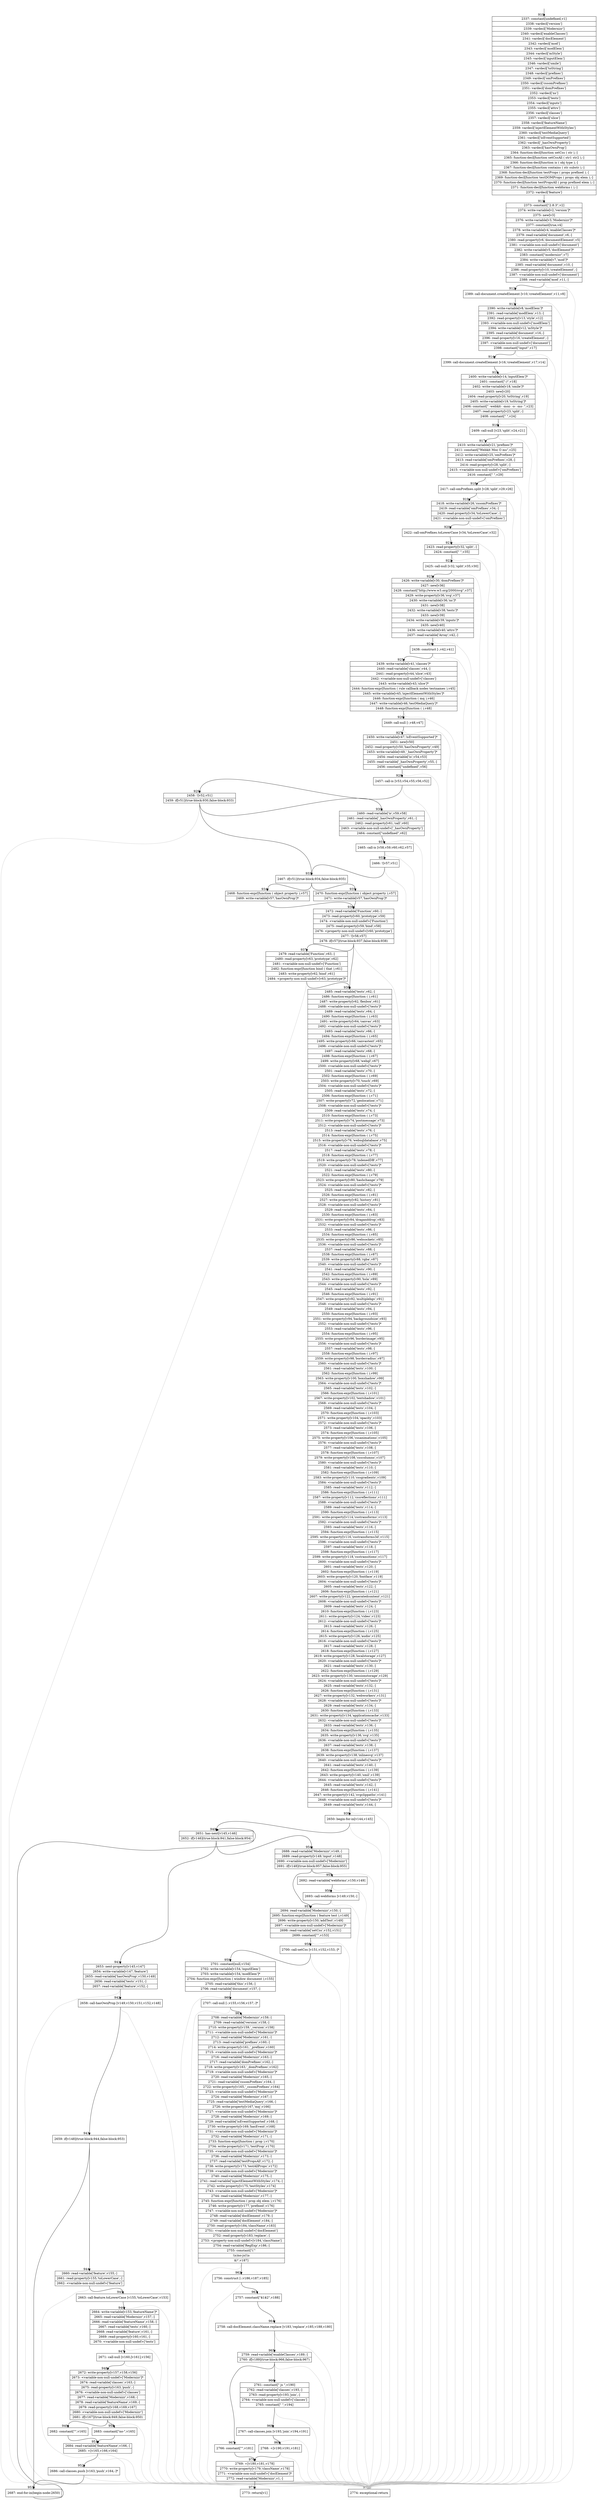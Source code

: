 digraph {
rankdir="TD"
BB_entry1[shape=none,label=""];
BB_entry1 -> BB910 [tailport=s, headport=n, headlabel="    910"]
BB910 [shape=record label="{2337: constant[undefined,v1]|2338: vardecl['version']|2339: vardecl['Modernizr']|2340: vardecl['enableClasses']|2341: vardecl['docElement']|2342: vardecl['mod']|2343: vardecl['modElem']|2344: vardecl['mStyle']|2345: vardecl['inputElem']|2346: vardecl['smile']|2347: vardecl['toString']|2348: vardecl['prefixes']|2349: vardecl['omPrefixes']|2350: vardecl['cssomPrefixes']|2351: vardecl['domPrefixes']|2352: vardecl['ns']|2353: vardecl['tests']|2354: vardecl['inputs']|2355: vardecl['attrs']|2356: vardecl['classes']|2357: vardecl['slice']|2358: vardecl['featureName']|2359: vardecl['injectElementWithStyles']|2360: vardecl['testMediaQuery']|2361: vardecl['isEventSupported']|2362: vardecl['_hasOwnProperty']|2363: vardecl['hasOwnProp']|2364: function-decl[function setCss ( str ),-]|2365: function-decl[function setCssAll ( str1 str2 ),-]|2366: function-decl[function is ( obj type ),-]|2367: function-decl[function contains ( str substr ),-]|2368: function-decl[function testProps ( props prefixed ),-]|2369: function-decl[function testDOMProps ( props obj elem ),-]|2370: function-decl[function testPropsAll ( prop prefixed elem ),-]|2371: function-decl[function webforms ( ),-]|2372: vardecl['feature']}" ] 
BB910 -> BB911 [tailport=s, headport=n, headlabel="      911"]
BB911 [shape=record label="{2373: constant[\"2.8.3\",v2]|2374: write-variable[v2,'version']*|2375: new[v3]|2376: write-variable[v3,'Modernizr']*|2377: constant[true,v4]|2378: write-variable[v4,'enableClasses']*|2379: read-variable['document',v6,-]|2380: read-property[v6,'documentElement',v5]|2381: \<variable-non-null-undef\>['document']|2382: write-variable[v5,'docElement']*|2383: constant[\"modernizr\",v7]|2384: write-variable[v7,'mod']*|2385: read-variable['document',v10,-]|2386: read-property[v10,'createElement',-]|2387: \<variable-non-null-undef\>['document']|2388: read-variable['mod',v11,-]}" ] 
BB911 -> BB912 [tailport=s, headport=n, headlabel="      912"]
BB911 -> BB972 [tailport=s, headport=n, color=gray, headlabel="      972"]
BB912 [shape=record label="{2389: call-document.createElement [v10,'createElement',v11,v8]}" ] 
BB912 -> BB913 [tailport=s, headport=n, headlabel="      913"]
BB912 -> BB972 [tailport=s, headport=n, color=gray]
BB913 [shape=record label="{2390: write-variable[v8,'modElem']*|2391: read-variable['modElem',v13,-]|2392: read-property[v13,'style',v12]|2393: \<variable-non-null-undef\>['modElem']|2394: write-variable[v12,'mStyle']*|2395: read-variable['document',v16,-]|2396: read-property[v16,'createElement',-]|2397: \<variable-non-null-undef\>['document']|2398: constant[\"input\",v17]}" ] 
BB913 -> BB914 [tailport=s, headport=n, headlabel="      914"]
BB913 -> BB972 [tailport=s, headport=n, color=gray]
BB914 [shape=record label="{2399: call-document.createElement [v16,'createElement',v17,v14]}" ] 
BB914 -> BB915 [tailport=s, headport=n, headlabel="      915"]
BB914 -> BB972 [tailport=s, headport=n, color=gray]
BB915 [shape=record label="{2400: write-variable[v14,'inputElem']*|2401: constant[\":)\",v18]|2402: write-variable[v18,'smile']*|2403: new[v20]|2404: read-property[v20,'toString',v19]|2405: write-variable[v19,'toString']*|2406: constant[\" -webkit- -moz- -o- -ms- \",v23]|2407: read-property[v23,'split',-]|2408: constant[\" \",v24]}" ] 
BB915 -> BB916 [tailport=s, headport=n, headlabel="      916"]
BB915 -> BB972 [tailport=s, headport=n, color=gray]
BB916 [shape=record label="{2409: call-null [v23,'split',v24,v21]}" ] 
BB916 -> BB917 [tailport=s, headport=n, headlabel="      917"]
BB916 -> BB972 [tailport=s, headport=n, color=gray]
BB917 [shape=record label="{2410: write-variable[v21,'prefixes']*|2411: constant[\"Webkit Moz O ms\",v25]|2412: write-variable[v25,'omPrefixes']*|2413: read-variable['omPrefixes',v28,-]|2414: read-property[v28,'split',-]|2415: \<variable-non-null-undef\>['omPrefixes']|2416: constant[\" \",v29]}" ] 
BB917 -> BB918 [tailport=s, headport=n, headlabel="      918"]
BB917 -> BB972 [tailport=s, headport=n, color=gray]
BB918 [shape=record label="{2417: call-omPrefixes.split [v28,'split',v29,v26]}" ] 
BB918 -> BB919 [tailport=s, headport=n, headlabel="      919"]
BB918 -> BB972 [tailport=s, headport=n, color=gray]
BB919 [shape=record label="{2418: write-variable[v26,'cssomPrefixes']*|2419: read-variable['omPrefixes',v34,-]|2420: read-property[v34,'toLowerCase',-]|2421: \<variable-non-null-undef\>['omPrefixes']}" ] 
BB919 -> BB920 [tailport=s, headport=n, headlabel="      920"]
BB919 -> BB972 [tailport=s, headport=n, color=gray]
BB920 [shape=record label="{2422: call-omPrefixes.toLowerCase [v34,'toLowerCase',v32]}" ] 
BB920 -> BB921 [tailport=s, headport=n, headlabel="      921"]
BB920 -> BB972 [tailport=s, headport=n, color=gray]
BB921 [shape=record label="{2423: read-property[v32,'split',-]|2424: constant[\" \",v35]}" ] 
BB921 -> BB922 [tailport=s, headport=n, headlabel="      922"]
BB921 -> BB972 [tailport=s, headport=n, color=gray]
BB922 [shape=record label="{2425: call-null [v32,'split',v35,v30]}" ] 
BB922 -> BB923 [tailport=s, headport=n, headlabel="      923"]
BB922 -> BB972 [tailport=s, headport=n, color=gray]
BB923 [shape=record label="{2426: write-variable[v30,'domPrefixes']*|2427: new[v36]|2428: constant[\"http://www.w3.org/2000/svg\",v37]|2429: write-property[v36,'svg',v37]|2430: write-variable[v36,'ns']*|2431: new[v38]|2432: write-variable[v38,'tests']*|2433: new[v39]|2434: write-variable[v39,'inputs']*|2435: new[v40]|2436: write-variable[v40,'attrs']*|2437: read-variable['Array',v42,-]}" ] 
BB923 -> BB924 [tailport=s, headport=n, headlabel="      924"]
BB923 -> BB972 [tailport=s, headport=n, color=gray]
BB924 [shape=record label="{2438: construct [-,v42,v41]}" ] 
BB924 -> BB925 [tailport=s, headport=n, headlabel="      925"]
BB924 -> BB972 [tailport=s, headport=n, color=gray]
BB925 [shape=record label="{2439: write-variable[v41,'classes']*|2440: read-variable['classes',v44,-]|2441: read-property[v44,'slice',v43]|2442: \<variable-non-null-undef\>['classes']|2443: write-variable[v43,'slice']*|2444: function-expr[function ( rule callback nodes testnames ),v45]|2445: write-variable[v45,'injectElementWithStyles']*|2446: function-expr[function ( mq ),v46]|2447: write-variable[v46,'testMediaQuery']*|2448: function-expr[function ( ),v48]}" ] 
BB925 -> BB926 [tailport=s, headport=n, headlabel="      926"]
BB925 -> BB972 [tailport=s, headport=n, color=gray]
BB926 [shape=record label="{2449: call-null [-,v48,v47]}" ] 
BB926 -> BB927 [tailport=s, headport=n, headlabel="      927"]
BB926 -> BB972 [tailport=s, headport=n, color=gray]
BB927 [shape=record label="{2450: write-variable[v47,'isEventSupported']*|2451: new[v50]|2452: read-property[v50,'hasOwnProperty',v49]|2453: write-variable[v49,'_hasOwnProperty']*|2454: read-variable['is',v54,v53]|2455: read-variable['_hasOwnProperty',v55,-]|2456: constant[\"undefined\",v56]}" ] 
BB927 -> BB928 [tailport=s, headport=n, headlabel="      928"]
BB927 -> BB972 [tailport=s, headport=n, color=gray]
BB928 [shape=record label="{2457: call-is [v53,v54,v55,v56,v52]}" ] 
BB928 -> BB929 [tailport=s, headport=n, headlabel="      929"]
BB928 -> BB972 [tailport=s, headport=n, color=gray]
BB929 [shape=record label="{2458: ![v52,v51]|2459: if[v51](true-block:930,false-block:933)}" ] 
BB929 -> BB933 [tailport=s, headport=n, headlabel="      933"]
BB929 -> BB930 [tailport=s, headport=n, headlabel="      930"]
BB929 -> BB972 [tailport=s, headport=n, color=gray]
BB930 [shape=record label="{2460: read-variable['is',v59,v58]|2461: read-variable['_hasOwnProperty',v61,-]|2462: read-property[v61,'call',v60]|2463: \<variable-non-null-undef\>['_hasOwnProperty']|2464: constant[\"undefined\",v62]}" ] 
BB930 -> BB931 [tailport=s, headport=n, headlabel="      931"]
BB930 -> BB972 [tailport=s, headport=n, color=gray]
BB931 [shape=record label="{2465: call-is [v58,v59,v60,v62,v57]}" ] 
BB931 -> BB932 [tailport=s, headport=n, headlabel="      932"]
BB931 -> BB972 [tailport=s, headport=n, color=gray]
BB932 [shape=record label="{2466: ![v57,v51]}" ] 
BB932 -> BB933 [tailport=s, headport=n]
BB932 -> BB972 [tailport=s, headport=n, color=gray]
BB933 [shape=record label="{2467: if[v51](true-block:934,false-block:935)}" ] 
BB933 -> BB934 [tailport=s, headport=n, headlabel="      934"]
BB933 -> BB935 [tailport=s, headport=n, headlabel="      935"]
BB934 [shape=record label="{2468: function-expr[function ( object property ),v57]|2469: write-variable[v57,'hasOwnProp']*}" ] 
BB934 -> BB936 [tailport=s, headport=n, headlabel="      936"]
BB935 [shape=record label="{2470: function-expr[function ( object property ),v57]|2471: write-variable[v57,'hasOwnProp']*}" ] 
BB935 -> BB936 [tailport=s, headport=n]
BB936 [shape=record label="{2472: read-variable['Function',v60,-]|2473: read-property[v60,'prototype',v59]|2474: \<variable-non-null-undef\>['Function']|2475: read-property[v59,'bind',v58]|2476: \<property-non-null-undef\>[v60,'prototype']|2477: ![v58,v57]|2478: if[v57](true-block:937,false-block:938)}" ] 
BB936 -> BB937 [tailport=s, headport=n, headlabel="      937"]
BB936 -> BB938 [tailport=s, headport=n, headlabel="      938"]
BB936 -> BB972 [tailport=s, headport=n, color=gray]
BB937 [shape=record label="{2479: read-variable['Function',v63,-]|2480: read-property[v63,'prototype',v62]|2481: \<variable-non-null-undef\>['Function']|2482: function-expr[function bind ( that ),v61]|2483: write-property[v62,'bind',v61]|2484: \<property-non-null-undef\>[v63,'prototype']*}" ] 
BB937 -> BB938 [tailport=s, headport=n]
BB937 -> BB972 [tailport=s, headport=n, color=gray]
BB938 [shape=record label="{2485: read-variable['tests',v62,-]|2486: function-expr[function ( ),v61]|2487: write-property[v62,'flexbox',v61]|2488: \<variable-non-null-undef\>['tests']*|2489: read-variable['tests',v64,-]|2490: function-expr[function ( ),v63]|2491: write-property[v64,'canvas',v63]|2492: \<variable-non-null-undef\>['tests']*|2493: read-variable['tests',v66,-]|2494: function-expr[function ( ),v65]|2495: write-property[v66,'canvastext',v65]|2496: \<variable-non-null-undef\>['tests']*|2497: read-variable['tests',v68,-]|2498: function-expr[function ( ),v67]|2499: write-property[v68,'webgl',v67]|2500: \<variable-non-null-undef\>['tests']*|2501: read-variable['tests',v70,-]|2502: function-expr[function ( ),v69]|2503: write-property[v70,'touch',v69]|2504: \<variable-non-null-undef\>['tests']*|2505: read-variable['tests',v72,-]|2506: function-expr[function ( ),v71]|2507: write-property[v72,'geolocation',v71]|2508: \<variable-non-null-undef\>['tests']*|2509: read-variable['tests',v74,-]|2510: function-expr[function ( ),v73]|2511: write-property[v74,'postmessage',v73]|2512: \<variable-non-null-undef\>['tests']*|2513: read-variable['tests',v76,-]|2514: function-expr[function ( ),v75]|2515: write-property[v76,'websqldatabase',v75]|2516: \<variable-non-null-undef\>['tests']*|2517: read-variable['tests',v78,-]|2518: function-expr[function ( ),v77]|2519: write-property[v78,'indexedDB',v77]|2520: \<variable-non-null-undef\>['tests']*|2521: read-variable['tests',v80,-]|2522: function-expr[function ( ),v79]|2523: write-property[v80,'hashchange',v79]|2524: \<variable-non-null-undef\>['tests']*|2525: read-variable['tests',v82,-]|2526: function-expr[function ( ),v81]|2527: write-property[v82,'history',v81]|2528: \<variable-non-null-undef\>['tests']*|2529: read-variable['tests',v84,-]|2530: function-expr[function ( ),v83]|2531: write-property[v84,'draganddrop',v83]|2532: \<variable-non-null-undef\>['tests']*|2533: read-variable['tests',v86,-]|2534: function-expr[function ( ),v85]|2535: write-property[v86,'websockets',v85]|2536: \<variable-non-null-undef\>['tests']*|2537: read-variable['tests',v88,-]|2538: function-expr[function ( ),v87]|2539: write-property[v88,'rgba',v87]|2540: \<variable-non-null-undef\>['tests']*|2541: read-variable['tests',v90,-]|2542: function-expr[function ( ),v89]|2543: write-property[v90,'hsla',v89]|2544: \<variable-non-null-undef\>['tests']*|2545: read-variable['tests',v92,-]|2546: function-expr[function ( ),v91]|2547: write-property[v92,'multiplebgs',v91]|2548: \<variable-non-null-undef\>['tests']*|2549: read-variable['tests',v94,-]|2550: function-expr[function ( ),v93]|2551: write-property[v94,'backgroundsize',v93]|2552: \<variable-non-null-undef\>['tests']*|2553: read-variable['tests',v96,-]|2554: function-expr[function ( ),v95]|2555: write-property[v96,'borderimage',v95]|2556: \<variable-non-null-undef\>['tests']*|2557: read-variable['tests',v98,-]|2558: function-expr[function ( ),v97]|2559: write-property[v98,'borderradius',v97]|2560: \<variable-non-null-undef\>['tests']*|2561: read-variable['tests',v100,-]|2562: function-expr[function ( ),v99]|2563: write-property[v100,'boxshadow',v99]|2564: \<variable-non-null-undef\>['tests']*|2565: read-variable['tests',v102,-]|2566: function-expr[function ( ),v101]|2567: write-property[v102,'textshadow',v101]|2568: \<variable-non-null-undef\>['tests']*|2569: read-variable['tests',v104,-]|2570: function-expr[function ( ),v103]|2571: write-property[v104,'opacity',v103]|2572: \<variable-non-null-undef\>['tests']*|2573: read-variable['tests',v106,-]|2574: function-expr[function ( ),v105]|2575: write-property[v106,'cssanimations',v105]|2576: \<variable-non-null-undef\>['tests']*|2577: read-variable['tests',v108,-]|2578: function-expr[function ( ),v107]|2579: write-property[v108,'csscolumns',v107]|2580: \<variable-non-null-undef\>['tests']*|2581: read-variable['tests',v110,-]|2582: function-expr[function ( ),v109]|2583: write-property[v110,'cssgradients',v109]|2584: \<variable-non-null-undef\>['tests']*|2585: read-variable['tests',v112,-]|2586: function-expr[function ( ),v111]|2587: write-property[v112,'cssreflections',v111]|2588: \<variable-non-null-undef\>['tests']*|2589: read-variable['tests',v114,-]|2590: function-expr[function ( ),v113]|2591: write-property[v114,'csstransforms',v113]|2592: \<variable-non-null-undef\>['tests']*|2593: read-variable['tests',v116,-]|2594: function-expr[function ( ),v115]|2595: write-property[v116,'csstransforms3d',v115]|2596: \<variable-non-null-undef\>['tests']*|2597: read-variable['tests',v118,-]|2598: function-expr[function ( ),v117]|2599: write-property[v118,'csstransitions',v117]|2600: \<variable-non-null-undef\>['tests']*|2601: read-variable['tests',v120,-]|2602: function-expr[function ( ),v119]|2603: write-property[v120,'fontface',v119]|2604: \<variable-non-null-undef\>['tests']*|2605: read-variable['tests',v122,-]|2606: function-expr[function ( ),v121]|2607: write-property[v122,'generatedcontent',v121]|2608: \<variable-non-null-undef\>['tests']*|2609: read-variable['tests',v124,-]|2610: function-expr[function ( ),v123]|2611: write-property[v124,'video',v123]|2612: \<variable-non-null-undef\>['tests']*|2613: read-variable['tests',v126,-]|2614: function-expr[function ( ),v125]|2615: write-property[v126,'audio',v125]|2616: \<variable-non-null-undef\>['tests']*|2617: read-variable['tests',v128,-]|2618: function-expr[function ( ),v127]|2619: write-property[v128,'localstorage',v127]|2620: \<variable-non-null-undef\>['tests']*|2621: read-variable['tests',v130,-]|2622: function-expr[function ( ),v129]|2623: write-property[v130,'sessionstorage',v129]|2624: \<variable-non-null-undef\>['tests']*|2625: read-variable['tests',v132,-]|2626: function-expr[function ( ),v131]|2627: write-property[v132,'webworkers',v131]|2628: \<variable-non-null-undef\>['tests']*|2629: read-variable['tests',v134,-]|2630: function-expr[function ( ),v133]|2631: write-property[v134,'applicationcache',v133]|2632: \<variable-non-null-undef\>['tests']*|2633: read-variable['tests',v136,-]|2634: function-expr[function ( ),v135]|2635: write-property[v136,'svg',v135]|2636: \<variable-non-null-undef\>['tests']*|2637: read-variable['tests',v138,-]|2638: function-expr[function ( ),v137]|2639: write-property[v138,'inlinesvg',v137]|2640: \<variable-non-null-undef\>['tests']*|2641: read-variable['tests',v140,-]|2642: function-expr[function ( ),v139]|2643: write-property[v140,'smil',v139]|2644: \<variable-non-null-undef\>['tests']*|2645: read-variable['tests',v142,-]|2646: function-expr[function ( ),v141]|2647: write-property[v142,'svgclippaths',v141]|2648: \<variable-non-null-undef\>['tests']*|2649: read-variable['tests',v144,-]}" ] 
BB938 -> BB939 [tailport=s, headport=n, headlabel="      939"]
BB938 -> BB972 [tailport=s, headport=n, color=gray]
BB939 [shape=record label="{2650: begin-for-in[v144,v145]}" ] 
BB939 -> BB940 [tailport=s, headport=n, headlabel="      940"]
BB939 -> BB972 [tailport=s, headport=n, color=gray]
BB940 [shape=record label="{2651: has-next[v145,v146]|2652: if[v146](true-block:941,false-block:954)}" ] 
BB940 -> BB941 [tailport=s, headport=n, headlabel="      941"]
BB940 -> BB954 [tailport=s, headport=n, headlabel="      954"]
BB941 [shape=record label="{2653: next-property[v145,v147]|2654: write-variable[v147,'feature']|2655: read-variable['hasOwnProp',v150,v149]|2656: read-variable['tests',v151,-]|2657: read-variable['feature',v152,-]}" ] 
BB941 -> BB942 [tailport=s, headport=n, headlabel="      942"]
BB941 -> BB972 [tailport=s, headport=n, color=gray]
BB942 [shape=record label="{2658: call-hasOwnProp [v149,v150,v151,v152,v148]}" ] 
BB942 -> BB943 [tailport=s, headport=n, headlabel="      943"]
BB942 -> BB972 [tailport=s, headport=n, color=gray]
BB943 [shape=record label="{2659: if[v148](true-block:944,false-block:953)}" ] 
BB943 -> BB944 [tailport=s, headport=n, headlabel="      944"]
BB943 -> BB953 [tailport=s, headport=n, headlabel="      953"]
BB944 [shape=record label="{2660: read-variable['feature',v155,-]|2661: read-property[v155,'toLowerCase',-]|2662: \<variable-non-null-undef\>['feature']}" ] 
BB944 -> BB945 [tailport=s, headport=n, headlabel="      945"]
BB944 -> BB972 [tailport=s, headport=n, color=gray]
BB945 [shape=record label="{2663: call-feature.toLowerCase [v155,'toLowerCase',v153]}" ] 
BB945 -> BB946 [tailport=s, headport=n, headlabel="      946"]
BB945 -> BB972 [tailport=s, headport=n, color=gray]
BB946 [shape=record label="{2664: write-variable[v153,'featureName']*|2665: read-variable['Modernizr',v157,-]|2666: read-variable['featureName',v158,-]|2667: read-variable['tests',v160,-]|2668: read-variable['feature',v161,-]|2669: read-property[v160,v161,-]|2670: \<variable-non-null-undef\>['tests']}" ] 
BB946 -> BB947 [tailport=s, headport=n, headlabel="      947"]
BB946 -> BB972 [tailport=s, headport=n, color=gray]
BB947 [shape=record label="{2671: call-null [v160,[v161],v156]}" ] 
BB947 -> BB948 [tailport=s, headport=n, headlabel="      948"]
BB947 -> BB972 [tailport=s, headport=n, color=gray]
BB948 [shape=record label="{2672: write-property[v157,v158,v156]|2673: \<variable-non-null-undef\>['Modernizr']*|2674: read-variable['classes',v163,-]|2675: read-property[v163,'push',-]|2676: \<variable-non-null-undef\>['classes']|2677: read-variable['Modernizr',v168,-]|2678: read-variable['featureName',v169,-]|2679: read-property[v168,v169,v167]|2680: \<variable-non-null-undef\>['Modernizr']|2681: if[v167](true-block:949,false-block:950)}" ] 
BB948 -> BB949 [tailport=s, headport=n, headlabel="      949"]
BB948 -> BB950 [tailport=s, headport=n, headlabel="      950"]
BB948 -> BB972 [tailport=s, headport=n, color=gray]
BB949 [shape=record label="{2682: constant[\"\",v165]}" ] 
BB949 -> BB951 [tailport=s, headport=n, headlabel="      951"]
BB950 [shape=record label="{2683: constant[\"no-\",v165]}" ] 
BB950 -> BB951 [tailport=s, headport=n]
BB951 [shape=record label="{2684: read-variable['featureName',v166,-]|2685: +[v165,v166,v164]}" ] 
BB951 -> BB952 [tailport=s, headport=n, headlabel="      952"]
BB951 -> BB972 [tailport=s, headport=n, color=gray]
BB952 [shape=record label="{2686: call-classes.push [v163,'push',v164,-]*}" ] 
BB952 -> BB953 [tailport=s, headport=n]
BB952 -> BB972 [tailport=s, headport=n, color=gray]
BB953 [shape=record label="{2687: end-for-in(begin-node:2650)}" ] 
BB953 -> BB940 [tailport=s, headport=n]
BB954 [shape=record label="{2688: read-variable['Modernizr',v149,-]|2689: read-property[v149,'input',v148]|2690: \<variable-non-null-undef\>['Modernizr']|2691: if[v148](true-block:957,false-block:955)}" ] 
BB954 -> BB957 [tailport=s, headport=n, headlabel="      957"]
BB954 -> BB955 [tailport=s, headport=n, headlabel="      955"]
BB954 -> BB972 [tailport=s, headport=n, color=gray]
BB955 [shape=record label="{2692: read-variable['webforms',v150,v149]}" ] 
BB955 -> BB956 [tailport=s, headport=n, headlabel="      956"]
BB955 -> BB972 [tailport=s, headport=n, color=gray]
BB956 [shape=record label="{2693: call-webforms [v149,v150,-]}" ] 
BB956 -> BB957 [tailport=s, headport=n]
BB956 -> BB972 [tailport=s, headport=n, color=gray]
BB957 [shape=record label="{2694: read-variable['Modernizr',v150,-]|2695: function-expr[function ( feature test ),v149]|2696: write-property[v150,'addTest',v149]|2697: \<variable-non-null-undef\>['Modernizr']*|2698: read-variable['setCss',v152,v151]|2699: constant[\"\",v153]}" ] 
BB957 -> BB958 [tailport=s, headport=n, headlabel="      958"]
BB957 -> BB972 [tailport=s, headport=n, color=gray]
BB958 [shape=record label="{2700: call-setCss [v151,v152,v153,-]*}" ] 
BB958 -> BB959 [tailport=s, headport=n, headlabel="      959"]
BB958 -> BB972 [tailport=s, headport=n, color=gray]
BB959 [shape=record label="{2701: constant[null,v154]|2702: write-variable[v154,'inputElem']|2703: write-variable[v154,'modElem']*|2704: function-expr[function ( window document ),v155]|2705: read-variable['this',v156,-]|2706: read-variable['document',v157,-]}" ] 
BB959 -> BB960 [tailport=s, headport=n, headlabel="      960"]
BB959 -> BB972 [tailport=s, headport=n, color=gray]
BB960 [shape=record label="{2707: call-null [-,v155,v156,v157,-]*}" ] 
BB960 -> BB961 [tailport=s, headport=n, headlabel="      961"]
BB960 -> BB972 [tailport=s, headport=n, color=gray]
BB961 [shape=record label="{2708: read-variable['Modernizr',v159,-]|2709: read-variable['version',v158,-]|2710: write-property[v159,'_version',v158]|2711: \<variable-non-null-undef\>['Modernizr']*|2712: read-variable['Modernizr',v161,-]|2713: read-variable['prefixes',v160,-]|2714: write-property[v161,'_prefixes',v160]|2715: \<variable-non-null-undef\>['Modernizr']*|2716: read-variable['Modernizr',v163,-]|2717: read-variable['domPrefixes',v162,-]|2718: write-property[v163,'_domPrefixes',v162]|2719: \<variable-non-null-undef\>['Modernizr']*|2720: read-variable['Modernizr',v165,-]|2721: read-variable['cssomPrefixes',v164,-]|2722: write-property[v165,'_cssomPrefixes',v164]|2723: \<variable-non-null-undef\>['Modernizr']*|2724: read-variable['Modernizr',v167,-]|2725: read-variable['testMediaQuery',v166,-]|2726: write-property[v167,'mq',v166]|2727: \<variable-non-null-undef\>['Modernizr']*|2728: read-variable['Modernizr',v169,-]|2729: read-variable['isEventSupported',v168,-]|2730: write-property[v169,'hasEvent',v168]|2731: \<variable-non-null-undef\>['Modernizr']*|2732: read-variable['Modernizr',v171,-]|2733: function-expr[function ( prop ),v170]|2734: write-property[v171,'testProp',v170]|2735: \<variable-non-null-undef\>['Modernizr']*|2736: read-variable['Modernizr',v173,-]|2737: read-variable['testPropsAll',v172,-]|2738: write-property[v173,'testAllProps',v172]|2739: \<variable-non-null-undef\>['Modernizr']*|2740: read-variable['Modernizr',v175,-]|2741: read-variable['injectElementWithStyles',v174,-]|2742: write-property[v175,'testStyles',v174]|2743: \<variable-non-null-undef\>['Modernizr']*|2744: read-variable['Modernizr',v177,-]|2745: function-expr[function ( prop obj elem ),v176]|2746: write-property[v177,'prefixed',v176]|2747: \<variable-non-null-undef\>['Modernizr']*|2748: read-variable['docElement',v179,-]|2749: read-variable['docElement',v184,-]|2750: read-property[v184,'className',v183]|2751: \<variable-non-null-undef\>['docElement']|2752: read-property[v183,'replace',-]|2753: \<property-non-null-undef\>[v184,'className']|2754: read-variable['RegExp',v186,-]|2755: constant[\"(^|\\\\s)no-js(\\\\s|$)\",v187]}" ] 
BB961 -> BB962 [tailport=s, headport=n, headlabel="      962"]
BB961 -> BB972 [tailport=s, headport=n, color=gray]
BB962 [shape=record label="{2756: construct [-,v186,v187,v185]}" ] 
BB962 -> BB963 [tailport=s, headport=n, headlabel="      963"]
BB962 -> BB972 [tailport=s, headport=n, color=gray]
BB963 [shape=record label="{2757: constant[\"$1$2\",v188]}" ] 
BB963 -> BB964 [tailport=s, headport=n, headlabel="      964"]
BB964 [shape=record label="{2758: call-docElement.className.replace [v183,'replace',v185,v188,v180]}" ] 
BB964 -> BB965 [tailport=s, headport=n, headlabel="      965"]
BB964 -> BB972 [tailport=s, headport=n, color=gray]
BB965 [shape=record label="{2759: read-variable['enableClasses',v189,-]|2760: if[v189](true-block:966,false-block:967)}" ] 
BB965 -> BB966 [tailport=s, headport=n, headlabel="      966"]
BB965 -> BB967 [tailport=s, headport=n, headlabel="      967"]
BB965 -> BB972 [tailport=s, headport=n, color=gray]
BB966 [shape=record label="{2761: constant[\" js \",v190]|2762: read-variable['classes',v193,-]|2763: read-property[v193,'join',-]|2764: \<variable-non-null-undef\>['classes']|2765: constant[\" \",v194]}" ] 
BB966 -> BB968 [tailport=s, headport=n, headlabel="      968"]
BB966 -> BB972 [tailport=s, headport=n, color=gray]
BB967 [shape=record label="{2766: constant[\"\",v181]}" ] 
BB967 -> BB970 [tailport=s, headport=n, headlabel="      970"]
BB968 [shape=record label="{2767: call-classes.join [v193,'join',v194,v191]}" ] 
BB968 -> BB969 [tailport=s, headport=n, headlabel="      969"]
BB968 -> BB972 [tailport=s, headport=n, color=gray]
BB969 [shape=record label="{2768: +[v190,v191,v181]}" ] 
BB969 -> BB970 [tailport=s, headport=n]
BB969 -> BB972 [tailport=s, headport=n, color=gray]
BB970 [shape=record label="{2769: +[v180,v181,v178]|2770: write-property[v179,'className',v178]|2771: \<variable-non-null-undef\>['docElement']*|2772: read-variable['Modernizr',v1,-]}" ] 
BB970 -> BB971 [tailport=s, headport=n, headlabel="      971"]
BB970 -> BB972 [tailport=s, headport=n, color=gray]
BB971 [shape=record label="{2773: return[v1]}" ] 
BB972 [shape=record label="{2774: exceptional-return}" ] 
//#$~ 841
}
